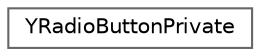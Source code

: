 digraph "Graphical Class Hierarchy"
{
 // LATEX_PDF_SIZE
  bgcolor="transparent";
  edge [fontname=Helvetica,fontsize=10,labelfontname=Helvetica,labelfontsize=10];
  node [fontname=Helvetica,fontsize=10,shape=box,height=0.2,width=0.4];
  rankdir="LR";
  Node0 [id="Node000000",label="YRadioButtonPrivate",height=0.2,width=0.4,color="grey40", fillcolor="white", style="filled",URL="$structYRadioButtonPrivate.html",tooltip=" "];
}
